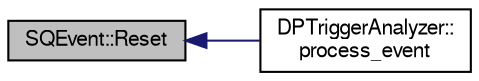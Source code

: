 digraph "SQEvent::Reset"
{
  bgcolor="transparent";
  edge [fontname="FreeSans",fontsize="10",labelfontname="FreeSans",labelfontsize="10"];
  node [fontname="FreeSans",fontsize="10",shape=record];
  rankdir="LR";
  Node1 [label="SQEvent::Reset",height=0.2,width=0.4,color="black", fillcolor="grey75", style="filled" fontcolor="black"];
  Node1 -> Node2 [dir="back",color="midnightblue",fontsize="10",style="solid",fontname="FreeSans"];
  Node2 [label="DPTriggerAnalyzer::\lprocess_event",height=0.2,width=0.4,color="black",URL="$d8/dda/classDPTriggerAnalyzer.html#af71bdac68acca94700335d0e3be50250",tooltip="event processing "];
}
